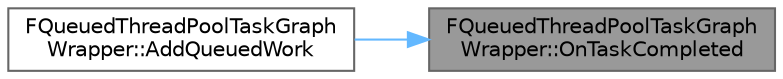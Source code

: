 digraph "FQueuedThreadPoolTaskGraphWrapper::OnTaskCompleted"
{
 // INTERACTIVE_SVG=YES
 // LATEX_PDF_SIZE
  bgcolor="transparent";
  edge [fontname=Helvetica,fontsize=10,labelfontname=Helvetica,labelfontsize=10];
  node [fontname=Helvetica,fontsize=10,shape=box,height=0.2,width=0.4];
  rankdir="RL";
  Node1 [id="Node000001",label="FQueuedThreadPoolTaskGraph\lWrapper::OnTaskCompleted",height=0.2,width=0.4,color="gray40", fillcolor="grey60", style="filled", fontcolor="black",tooltip=" "];
  Node1 -> Node2 [id="edge1_Node000001_Node000002",dir="back",color="steelblue1",style="solid",tooltip=" "];
  Node2 [id="Node000002",label="FQueuedThreadPoolTaskGraph\lWrapper::AddQueuedWork",height=0.2,width=0.4,color="grey40", fillcolor="white", style="filled",URL="$dc/d90/classFQueuedThreadPoolTaskGraphWrapper.html#af2114a8addf95c9acfa7290de0c38fc6",tooltip="Checks to see if there is a thread available to perform the task."];
}
